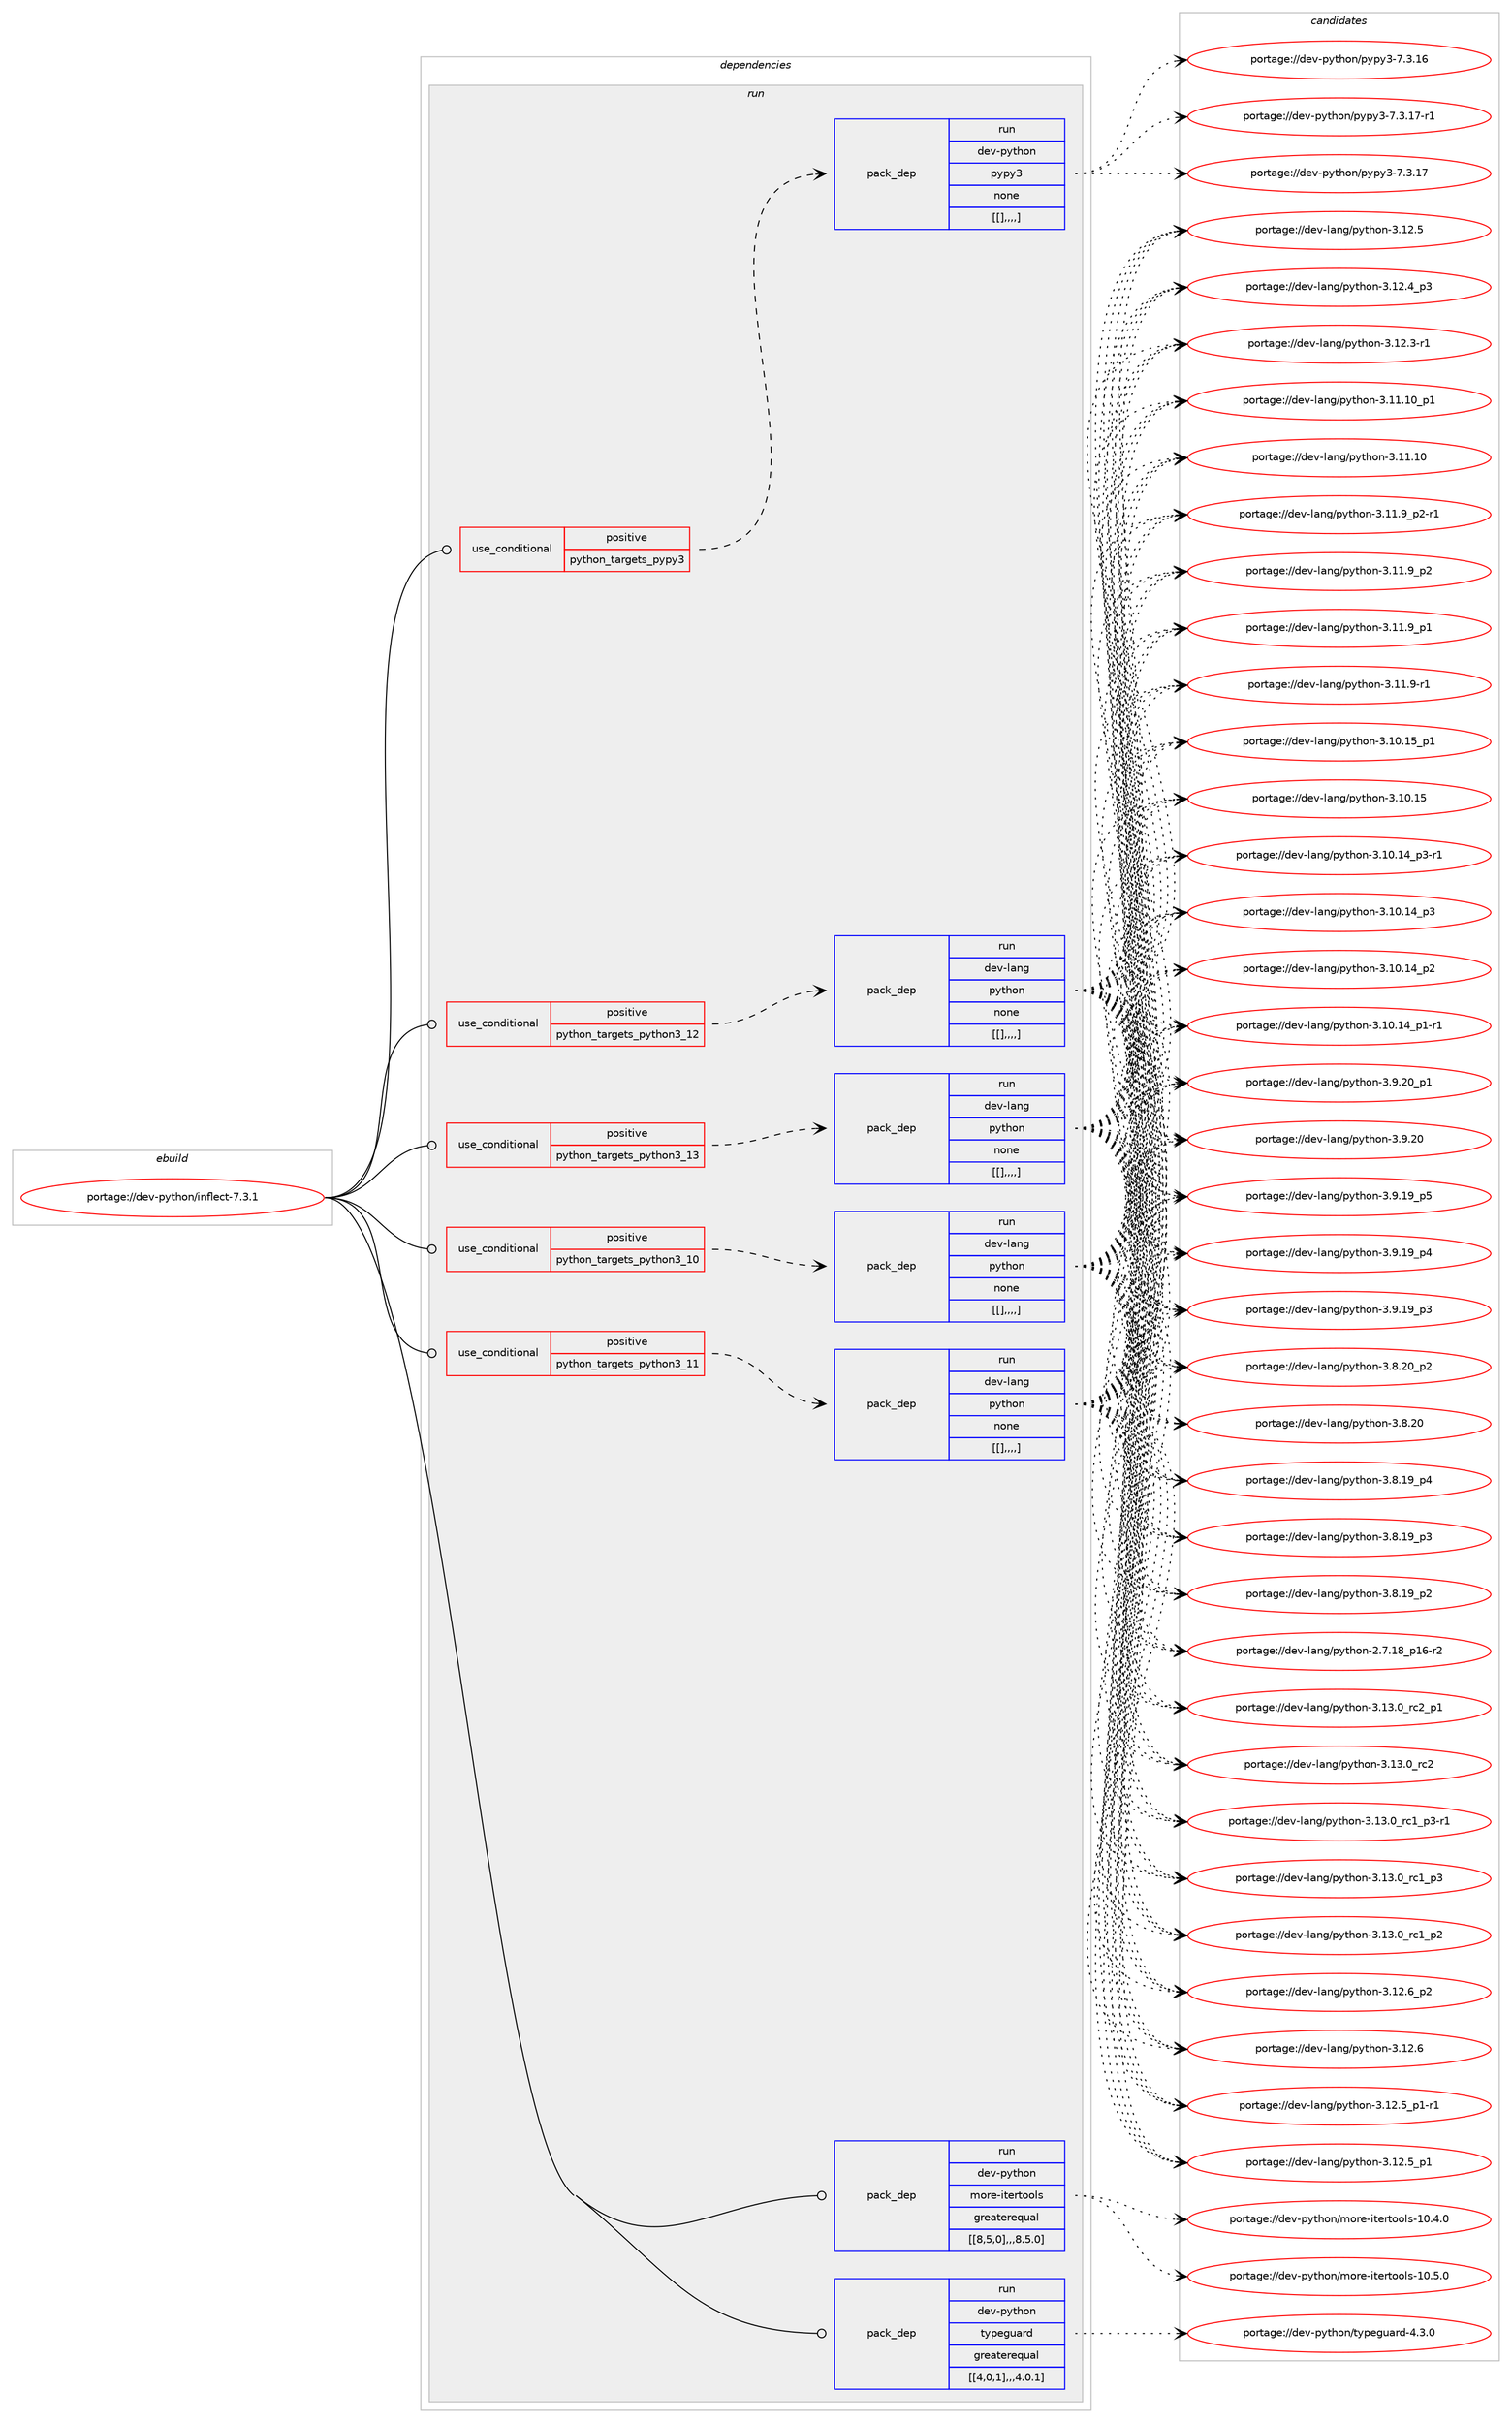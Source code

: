 digraph prolog {

# *************
# Graph options
# *************

newrank=true;
concentrate=true;
compound=true;
graph [rankdir=LR,fontname=Helvetica,fontsize=10,ranksep=1.5];#, ranksep=2.5, nodesep=0.2];
edge  [arrowhead=vee];
node  [fontname=Helvetica,fontsize=10];

# **********
# The ebuild
# **********

subgraph cluster_leftcol {
color=gray;
label=<<i>ebuild</i>>;
id [label="portage://dev-python/inflect-7.3.1", color=red, width=4, href="../dev-python/inflect-7.3.1.svg"];
}

# ****************
# The dependencies
# ****************

subgraph cluster_midcol {
color=gray;
label=<<i>dependencies</i>>;
subgraph cluster_compile {
fillcolor="#eeeeee";
style=filled;
label=<<i>compile</i>>;
}
subgraph cluster_compileandrun {
fillcolor="#eeeeee";
style=filled;
label=<<i>compile and run</i>>;
}
subgraph cluster_run {
fillcolor="#eeeeee";
style=filled;
label=<<i>run</i>>;
subgraph cond34769 {
dependency150113 [label=<<TABLE BORDER="0" CELLBORDER="1" CELLSPACING="0" CELLPADDING="4"><TR><TD ROWSPAN="3" CELLPADDING="10">use_conditional</TD></TR><TR><TD>positive</TD></TR><TR><TD>python_targets_pypy3</TD></TR></TABLE>>, shape=none, color=red];
subgraph pack114130 {
dependency150114 [label=<<TABLE BORDER="0" CELLBORDER="1" CELLSPACING="0" CELLPADDING="4" WIDTH="220"><TR><TD ROWSPAN="6" CELLPADDING="30">pack_dep</TD></TR><TR><TD WIDTH="110">run</TD></TR><TR><TD>dev-python</TD></TR><TR><TD>pypy3</TD></TR><TR><TD>none</TD></TR><TR><TD>[[],,,,]</TD></TR></TABLE>>, shape=none, color=blue];
}
dependency150113:e -> dependency150114:w [weight=20,style="dashed",arrowhead="vee"];
}
id:e -> dependency150113:w [weight=20,style="solid",arrowhead="odot"];
subgraph cond34770 {
dependency150115 [label=<<TABLE BORDER="0" CELLBORDER="1" CELLSPACING="0" CELLPADDING="4"><TR><TD ROWSPAN="3" CELLPADDING="10">use_conditional</TD></TR><TR><TD>positive</TD></TR><TR><TD>python_targets_python3_10</TD></TR></TABLE>>, shape=none, color=red];
subgraph pack114131 {
dependency150116 [label=<<TABLE BORDER="0" CELLBORDER="1" CELLSPACING="0" CELLPADDING="4" WIDTH="220"><TR><TD ROWSPAN="6" CELLPADDING="30">pack_dep</TD></TR><TR><TD WIDTH="110">run</TD></TR><TR><TD>dev-lang</TD></TR><TR><TD>python</TD></TR><TR><TD>none</TD></TR><TR><TD>[[],,,,]</TD></TR></TABLE>>, shape=none, color=blue];
}
dependency150115:e -> dependency150116:w [weight=20,style="dashed",arrowhead="vee"];
}
id:e -> dependency150115:w [weight=20,style="solid",arrowhead="odot"];
subgraph cond34771 {
dependency150117 [label=<<TABLE BORDER="0" CELLBORDER="1" CELLSPACING="0" CELLPADDING="4"><TR><TD ROWSPAN="3" CELLPADDING="10">use_conditional</TD></TR><TR><TD>positive</TD></TR><TR><TD>python_targets_python3_11</TD></TR></TABLE>>, shape=none, color=red];
subgraph pack114132 {
dependency150118 [label=<<TABLE BORDER="0" CELLBORDER="1" CELLSPACING="0" CELLPADDING="4" WIDTH="220"><TR><TD ROWSPAN="6" CELLPADDING="30">pack_dep</TD></TR><TR><TD WIDTH="110">run</TD></TR><TR><TD>dev-lang</TD></TR><TR><TD>python</TD></TR><TR><TD>none</TD></TR><TR><TD>[[],,,,]</TD></TR></TABLE>>, shape=none, color=blue];
}
dependency150117:e -> dependency150118:w [weight=20,style="dashed",arrowhead="vee"];
}
id:e -> dependency150117:w [weight=20,style="solid",arrowhead="odot"];
subgraph cond34772 {
dependency150119 [label=<<TABLE BORDER="0" CELLBORDER="1" CELLSPACING="0" CELLPADDING="4"><TR><TD ROWSPAN="3" CELLPADDING="10">use_conditional</TD></TR><TR><TD>positive</TD></TR><TR><TD>python_targets_python3_12</TD></TR></TABLE>>, shape=none, color=red];
subgraph pack114133 {
dependency150120 [label=<<TABLE BORDER="0" CELLBORDER="1" CELLSPACING="0" CELLPADDING="4" WIDTH="220"><TR><TD ROWSPAN="6" CELLPADDING="30">pack_dep</TD></TR><TR><TD WIDTH="110">run</TD></TR><TR><TD>dev-lang</TD></TR><TR><TD>python</TD></TR><TR><TD>none</TD></TR><TR><TD>[[],,,,]</TD></TR></TABLE>>, shape=none, color=blue];
}
dependency150119:e -> dependency150120:w [weight=20,style="dashed",arrowhead="vee"];
}
id:e -> dependency150119:w [weight=20,style="solid",arrowhead="odot"];
subgraph cond34773 {
dependency150121 [label=<<TABLE BORDER="0" CELLBORDER="1" CELLSPACING="0" CELLPADDING="4"><TR><TD ROWSPAN="3" CELLPADDING="10">use_conditional</TD></TR><TR><TD>positive</TD></TR><TR><TD>python_targets_python3_13</TD></TR></TABLE>>, shape=none, color=red];
subgraph pack114134 {
dependency150122 [label=<<TABLE BORDER="0" CELLBORDER="1" CELLSPACING="0" CELLPADDING="4" WIDTH="220"><TR><TD ROWSPAN="6" CELLPADDING="30">pack_dep</TD></TR><TR><TD WIDTH="110">run</TD></TR><TR><TD>dev-lang</TD></TR><TR><TD>python</TD></TR><TR><TD>none</TD></TR><TR><TD>[[],,,,]</TD></TR></TABLE>>, shape=none, color=blue];
}
dependency150121:e -> dependency150122:w [weight=20,style="dashed",arrowhead="vee"];
}
id:e -> dependency150121:w [weight=20,style="solid",arrowhead="odot"];
subgraph pack114135 {
dependency150123 [label=<<TABLE BORDER="0" CELLBORDER="1" CELLSPACING="0" CELLPADDING="4" WIDTH="220"><TR><TD ROWSPAN="6" CELLPADDING="30">pack_dep</TD></TR><TR><TD WIDTH="110">run</TD></TR><TR><TD>dev-python</TD></TR><TR><TD>more-itertools</TD></TR><TR><TD>greaterequal</TD></TR><TR><TD>[[8,5,0],,,8.5.0]</TD></TR></TABLE>>, shape=none, color=blue];
}
id:e -> dependency150123:w [weight=20,style="solid",arrowhead="odot"];
subgraph pack114136 {
dependency150124 [label=<<TABLE BORDER="0" CELLBORDER="1" CELLSPACING="0" CELLPADDING="4" WIDTH="220"><TR><TD ROWSPAN="6" CELLPADDING="30">pack_dep</TD></TR><TR><TD WIDTH="110">run</TD></TR><TR><TD>dev-python</TD></TR><TR><TD>typeguard</TD></TR><TR><TD>greaterequal</TD></TR><TR><TD>[[4,0,1],,,4.0.1]</TD></TR></TABLE>>, shape=none, color=blue];
}
id:e -> dependency150124:w [weight=20,style="solid",arrowhead="odot"];
}
}

# **************
# The candidates
# **************

subgraph cluster_choices {
rank=same;
color=gray;
label=<<i>candidates</i>>;

subgraph choice114130 {
color=black;
nodesep=1;
choice100101118451121211161041111104711212111212151455546514649554511449 [label="portage://dev-python/pypy3-7.3.17-r1", color=red, width=4,href="../dev-python/pypy3-7.3.17-r1.svg"];
choice10010111845112121116104111110471121211121215145554651464955 [label="portage://dev-python/pypy3-7.3.17", color=red, width=4,href="../dev-python/pypy3-7.3.17.svg"];
choice10010111845112121116104111110471121211121215145554651464954 [label="portage://dev-python/pypy3-7.3.16", color=red, width=4,href="../dev-python/pypy3-7.3.16.svg"];
dependency150114:e -> choice100101118451121211161041111104711212111212151455546514649554511449:w [style=dotted,weight="100"];
dependency150114:e -> choice10010111845112121116104111110471121211121215145554651464955:w [style=dotted,weight="100"];
dependency150114:e -> choice10010111845112121116104111110471121211121215145554651464954:w [style=dotted,weight="100"];
}
subgraph choice114131 {
color=black;
nodesep=1;
choice100101118451089711010347112121116104111110455146495146489511499509511249 [label="portage://dev-lang/python-3.13.0_rc2_p1", color=red, width=4,href="../dev-lang/python-3.13.0_rc2_p1.svg"];
choice10010111845108971101034711212111610411111045514649514648951149950 [label="portage://dev-lang/python-3.13.0_rc2", color=red, width=4,href="../dev-lang/python-3.13.0_rc2.svg"];
choice1001011184510897110103471121211161041111104551464951464895114994995112514511449 [label="portage://dev-lang/python-3.13.0_rc1_p3-r1", color=red, width=4,href="../dev-lang/python-3.13.0_rc1_p3-r1.svg"];
choice100101118451089711010347112121116104111110455146495146489511499499511251 [label="portage://dev-lang/python-3.13.0_rc1_p3", color=red, width=4,href="../dev-lang/python-3.13.0_rc1_p3.svg"];
choice100101118451089711010347112121116104111110455146495146489511499499511250 [label="portage://dev-lang/python-3.13.0_rc1_p2", color=red, width=4,href="../dev-lang/python-3.13.0_rc1_p2.svg"];
choice100101118451089711010347112121116104111110455146495046549511250 [label="portage://dev-lang/python-3.12.6_p2", color=red, width=4,href="../dev-lang/python-3.12.6_p2.svg"];
choice10010111845108971101034711212111610411111045514649504654 [label="portage://dev-lang/python-3.12.6", color=red, width=4,href="../dev-lang/python-3.12.6.svg"];
choice1001011184510897110103471121211161041111104551464950465395112494511449 [label="portage://dev-lang/python-3.12.5_p1-r1", color=red, width=4,href="../dev-lang/python-3.12.5_p1-r1.svg"];
choice100101118451089711010347112121116104111110455146495046539511249 [label="portage://dev-lang/python-3.12.5_p1", color=red, width=4,href="../dev-lang/python-3.12.5_p1.svg"];
choice10010111845108971101034711212111610411111045514649504653 [label="portage://dev-lang/python-3.12.5", color=red, width=4,href="../dev-lang/python-3.12.5.svg"];
choice100101118451089711010347112121116104111110455146495046529511251 [label="portage://dev-lang/python-3.12.4_p3", color=red, width=4,href="../dev-lang/python-3.12.4_p3.svg"];
choice100101118451089711010347112121116104111110455146495046514511449 [label="portage://dev-lang/python-3.12.3-r1", color=red, width=4,href="../dev-lang/python-3.12.3-r1.svg"];
choice10010111845108971101034711212111610411111045514649494649489511249 [label="portage://dev-lang/python-3.11.10_p1", color=red, width=4,href="../dev-lang/python-3.11.10_p1.svg"];
choice1001011184510897110103471121211161041111104551464949464948 [label="portage://dev-lang/python-3.11.10", color=red, width=4,href="../dev-lang/python-3.11.10.svg"];
choice1001011184510897110103471121211161041111104551464949465795112504511449 [label="portage://dev-lang/python-3.11.9_p2-r1", color=red, width=4,href="../dev-lang/python-3.11.9_p2-r1.svg"];
choice100101118451089711010347112121116104111110455146494946579511250 [label="portage://dev-lang/python-3.11.9_p2", color=red, width=4,href="../dev-lang/python-3.11.9_p2.svg"];
choice100101118451089711010347112121116104111110455146494946579511249 [label="portage://dev-lang/python-3.11.9_p1", color=red, width=4,href="../dev-lang/python-3.11.9_p1.svg"];
choice100101118451089711010347112121116104111110455146494946574511449 [label="portage://dev-lang/python-3.11.9-r1", color=red, width=4,href="../dev-lang/python-3.11.9-r1.svg"];
choice10010111845108971101034711212111610411111045514649484649539511249 [label="portage://dev-lang/python-3.10.15_p1", color=red, width=4,href="../dev-lang/python-3.10.15_p1.svg"];
choice1001011184510897110103471121211161041111104551464948464953 [label="portage://dev-lang/python-3.10.15", color=red, width=4,href="../dev-lang/python-3.10.15.svg"];
choice100101118451089711010347112121116104111110455146494846495295112514511449 [label="portage://dev-lang/python-3.10.14_p3-r1", color=red, width=4,href="../dev-lang/python-3.10.14_p3-r1.svg"];
choice10010111845108971101034711212111610411111045514649484649529511251 [label="portage://dev-lang/python-3.10.14_p3", color=red, width=4,href="../dev-lang/python-3.10.14_p3.svg"];
choice10010111845108971101034711212111610411111045514649484649529511250 [label="portage://dev-lang/python-3.10.14_p2", color=red, width=4,href="../dev-lang/python-3.10.14_p2.svg"];
choice100101118451089711010347112121116104111110455146494846495295112494511449 [label="portage://dev-lang/python-3.10.14_p1-r1", color=red, width=4,href="../dev-lang/python-3.10.14_p1-r1.svg"];
choice100101118451089711010347112121116104111110455146574650489511249 [label="portage://dev-lang/python-3.9.20_p1", color=red, width=4,href="../dev-lang/python-3.9.20_p1.svg"];
choice10010111845108971101034711212111610411111045514657465048 [label="portage://dev-lang/python-3.9.20", color=red, width=4,href="../dev-lang/python-3.9.20.svg"];
choice100101118451089711010347112121116104111110455146574649579511253 [label="portage://dev-lang/python-3.9.19_p5", color=red, width=4,href="../dev-lang/python-3.9.19_p5.svg"];
choice100101118451089711010347112121116104111110455146574649579511252 [label="portage://dev-lang/python-3.9.19_p4", color=red, width=4,href="../dev-lang/python-3.9.19_p4.svg"];
choice100101118451089711010347112121116104111110455146574649579511251 [label="portage://dev-lang/python-3.9.19_p3", color=red, width=4,href="../dev-lang/python-3.9.19_p3.svg"];
choice100101118451089711010347112121116104111110455146564650489511250 [label="portage://dev-lang/python-3.8.20_p2", color=red, width=4,href="../dev-lang/python-3.8.20_p2.svg"];
choice10010111845108971101034711212111610411111045514656465048 [label="portage://dev-lang/python-3.8.20", color=red, width=4,href="../dev-lang/python-3.8.20.svg"];
choice100101118451089711010347112121116104111110455146564649579511252 [label="portage://dev-lang/python-3.8.19_p4", color=red, width=4,href="../dev-lang/python-3.8.19_p4.svg"];
choice100101118451089711010347112121116104111110455146564649579511251 [label="portage://dev-lang/python-3.8.19_p3", color=red, width=4,href="../dev-lang/python-3.8.19_p3.svg"];
choice100101118451089711010347112121116104111110455146564649579511250 [label="portage://dev-lang/python-3.8.19_p2", color=red, width=4,href="../dev-lang/python-3.8.19_p2.svg"];
choice100101118451089711010347112121116104111110455046554649569511249544511450 [label="portage://dev-lang/python-2.7.18_p16-r2", color=red, width=4,href="../dev-lang/python-2.7.18_p16-r2.svg"];
dependency150116:e -> choice100101118451089711010347112121116104111110455146495146489511499509511249:w [style=dotted,weight="100"];
dependency150116:e -> choice10010111845108971101034711212111610411111045514649514648951149950:w [style=dotted,weight="100"];
dependency150116:e -> choice1001011184510897110103471121211161041111104551464951464895114994995112514511449:w [style=dotted,weight="100"];
dependency150116:e -> choice100101118451089711010347112121116104111110455146495146489511499499511251:w [style=dotted,weight="100"];
dependency150116:e -> choice100101118451089711010347112121116104111110455146495146489511499499511250:w [style=dotted,weight="100"];
dependency150116:e -> choice100101118451089711010347112121116104111110455146495046549511250:w [style=dotted,weight="100"];
dependency150116:e -> choice10010111845108971101034711212111610411111045514649504654:w [style=dotted,weight="100"];
dependency150116:e -> choice1001011184510897110103471121211161041111104551464950465395112494511449:w [style=dotted,weight="100"];
dependency150116:e -> choice100101118451089711010347112121116104111110455146495046539511249:w [style=dotted,weight="100"];
dependency150116:e -> choice10010111845108971101034711212111610411111045514649504653:w [style=dotted,weight="100"];
dependency150116:e -> choice100101118451089711010347112121116104111110455146495046529511251:w [style=dotted,weight="100"];
dependency150116:e -> choice100101118451089711010347112121116104111110455146495046514511449:w [style=dotted,weight="100"];
dependency150116:e -> choice10010111845108971101034711212111610411111045514649494649489511249:w [style=dotted,weight="100"];
dependency150116:e -> choice1001011184510897110103471121211161041111104551464949464948:w [style=dotted,weight="100"];
dependency150116:e -> choice1001011184510897110103471121211161041111104551464949465795112504511449:w [style=dotted,weight="100"];
dependency150116:e -> choice100101118451089711010347112121116104111110455146494946579511250:w [style=dotted,weight="100"];
dependency150116:e -> choice100101118451089711010347112121116104111110455146494946579511249:w [style=dotted,weight="100"];
dependency150116:e -> choice100101118451089711010347112121116104111110455146494946574511449:w [style=dotted,weight="100"];
dependency150116:e -> choice10010111845108971101034711212111610411111045514649484649539511249:w [style=dotted,weight="100"];
dependency150116:e -> choice1001011184510897110103471121211161041111104551464948464953:w [style=dotted,weight="100"];
dependency150116:e -> choice100101118451089711010347112121116104111110455146494846495295112514511449:w [style=dotted,weight="100"];
dependency150116:e -> choice10010111845108971101034711212111610411111045514649484649529511251:w [style=dotted,weight="100"];
dependency150116:e -> choice10010111845108971101034711212111610411111045514649484649529511250:w [style=dotted,weight="100"];
dependency150116:e -> choice100101118451089711010347112121116104111110455146494846495295112494511449:w [style=dotted,weight="100"];
dependency150116:e -> choice100101118451089711010347112121116104111110455146574650489511249:w [style=dotted,weight="100"];
dependency150116:e -> choice10010111845108971101034711212111610411111045514657465048:w [style=dotted,weight="100"];
dependency150116:e -> choice100101118451089711010347112121116104111110455146574649579511253:w [style=dotted,weight="100"];
dependency150116:e -> choice100101118451089711010347112121116104111110455146574649579511252:w [style=dotted,weight="100"];
dependency150116:e -> choice100101118451089711010347112121116104111110455146574649579511251:w [style=dotted,weight="100"];
dependency150116:e -> choice100101118451089711010347112121116104111110455146564650489511250:w [style=dotted,weight="100"];
dependency150116:e -> choice10010111845108971101034711212111610411111045514656465048:w [style=dotted,weight="100"];
dependency150116:e -> choice100101118451089711010347112121116104111110455146564649579511252:w [style=dotted,weight="100"];
dependency150116:e -> choice100101118451089711010347112121116104111110455146564649579511251:w [style=dotted,weight="100"];
dependency150116:e -> choice100101118451089711010347112121116104111110455146564649579511250:w [style=dotted,weight="100"];
dependency150116:e -> choice100101118451089711010347112121116104111110455046554649569511249544511450:w [style=dotted,weight="100"];
}
subgraph choice114132 {
color=black;
nodesep=1;
choice100101118451089711010347112121116104111110455146495146489511499509511249 [label="portage://dev-lang/python-3.13.0_rc2_p1", color=red, width=4,href="../dev-lang/python-3.13.0_rc2_p1.svg"];
choice10010111845108971101034711212111610411111045514649514648951149950 [label="portage://dev-lang/python-3.13.0_rc2", color=red, width=4,href="../dev-lang/python-3.13.0_rc2.svg"];
choice1001011184510897110103471121211161041111104551464951464895114994995112514511449 [label="portage://dev-lang/python-3.13.0_rc1_p3-r1", color=red, width=4,href="../dev-lang/python-3.13.0_rc1_p3-r1.svg"];
choice100101118451089711010347112121116104111110455146495146489511499499511251 [label="portage://dev-lang/python-3.13.0_rc1_p3", color=red, width=4,href="../dev-lang/python-3.13.0_rc1_p3.svg"];
choice100101118451089711010347112121116104111110455146495146489511499499511250 [label="portage://dev-lang/python-3.13.0_rc1_p2", color=red, width=4,href="../dev-lang/python-3.13.0_rc1_p2.svg"];
choice100101118451089711010347112121116104111110455146495046549511250 [label="portage://dev-lang/python-3.12.6_p2", color=red, width=4,href="../dev-lang/python-3.12.6_p2.svg"];
choice10010111845108971101034711212111610411111045514649504654 [label="portage://dev-lang/python-3.12.6", color=red, width=4,href="../dev-lang/python-3.12.6.svg"];
choice1001011184510897110103471121211161041111104551464950465395112494511449 [label="portage://dev-lang/python-3.12.5_p1-r1", color=red, width=4,href="../dev-lang/python-3.12.5_p1-r1.svg"];
choice100101118451089711010347112121116104111110455146495046539511249 [label="portage://dev-lang/python-3.12.5_p1", color=red, width=4,href="../dev-lang/python-3.12.5_p1.svg"];
choice10010111845108971101034711212111610411111045514649504653 [label="portage://dev-lang/python-3.12.5", color=red, width=4,href="../dev-lang/python-3.12.5.svg"];
choice100101118451089711010347112121116104111110455146495046529511251 [label="portage://dev-lang/python-3.12.4_p3", color=red, width=4,href="../dev-lang/python-3.12.4_p3.svg"];
choice100101118451089711010347112121116104111110455146495046514511449 [label="portage://dev-lang/python-3.12.3-r1", color=red, width=4,href="../dev-lang/python-3.12.3-r1.svg"];
choice10010111845108971101034711212111610411111045514649494649489511249 [label="portage://dev-lang/python-3.11.10_p1", color=red, width=4,href="../dev-lang/python-3.11.10_p1.svg"];
choice1001011184510897110103471121211161041111104551464949464948 [label="portage://dev-lang/python-3.11.10", color=red, width=4,href="../dev-lang/python-3.11.10.svg"];
choice1001011184510897110103471121211161041111104551464949465795112504511449 [label="portage://dev-lang/python-3.11.9_p2-r1", color=red, width=4,href="../dev-lang/python-3.11.9_p2-r1.svg"];
choice100101118451089711010347112121116104111110455146494946579511250 [label="portage://dev-lang/python-3.11.9_p2", color=red, width=4,href="../dev-lang/python-3.11.9_p2.svg"];
choice100101118451089711010347112121116104111110455146494946579511249 [label="portage://dev-lang/python-3.11.9_p1", color=red, width=4,href="../dev-lang/python-3.11.9_p1.svg"];
choice100101118451089711010347112121116104111110455146494946574511449 [label="portage://dev-lang/python-3.11.9-r1", color=red, width=4,href="../dev-lang/python-3.11.9-r1.svg"];
choice10010111845108971101034711212111610411111045514649484649539511249 [label="portage://dev-lang/python-3.10.15_p1", color=red, width=4,href="../dev-lang/python-3.10.15_p1.svg"];
choice1001011184510897110103471121211161041111104551464948464953 [label="portage://dev-lang/python-3.10.15", color=red, width=4,href="../dev-lang/python-3.10.15.svg"];
choice100101118451089711010347112121116104111110455146494846495295112514511449 [label="portage://dev-lang/python-3.10.14_p3-r1", color=red, width=4,href="../dev-lang/python-3.10.14_p3-r1.svg"];
choice10010111845108971101034711212111610411111045514649484649529511251 [label="portage://dev-lang/python-3.10.14_p3", color=red, width=4,href="../dev-lang/python-3.10.14_p3.svg"];
choice10010111845108971101034711212111610411111045514649484649529511250 [label="portage://dev-lang/python-3.10.14_p2", color=red, width=4,href="../dev-lang/python-3.10.14_p2.svg"];
choice100101118451089711010347112121116104111110455146494846495295112494511449 [label="portage://dev-lang/python-3.10.14_p1-r1", color=red, width=4,href="../dev-lang/python-3.10.14_p1-r1.svg"];
choice100101118451089711010347112121116104111110455146574650489511249 [label="portage://dev-lang/python-3.9.20_p1", color=red, width=4,href="../dev-lang/python-3.9.20_p1.svg"];
choice10010111845108971101034711212111610411111045514657465048 [label="portage://dev-lang/python-3.9.20", color=red, width=4,href="../dev-lang/python-3.9.20.svg"];
choice100101118451089711010347112121116104111110455146574649579511253 [label="portage://dev-lang/python-3.9.19_p5", color=red, width=4,href="../dev-lang/python-3.9.19_p5.svg"];
choice100101118451089711010347112121116104111110455146574649579511252 [label="portage://dev-lang/python-3.9.19_p4", color=red, width=4,href="../dev-lang/python-3.9.19_p4.svg"];
choice100101118451089711010347112121116104111110455146574649579511251 [label="portage://dev-lang/python-3.9.19_p3", color=red, width=4,href="../dev-lang/python-3.9.19_p3.svg"];
choice100101118451089711010347112121116104111110455146564650489511250 [label="portage://dev-lang/python-3.8.20_p2", color=red, width=4,href="../dev-lang/python-3.8.20_p2.svg"];
choice10010111845108971101034711212111610411111045514656465048 [label="portage://dev-lang/python-3.8.20", color=red, width=4,href="../dev-lang/python-3.8.20.svg"];
choice100101118451089711010347112121116104111110455146564649579511252 [label="portage://dev-lang/python-3.8.19_p4", color=red, width=4,href="../dev-lang/python-3.8.19_p4.svg"];
choice100101118451089711010347112121116104111110455146564649579511251 [label="portage://dev-lang/python-3.8.19_p3", color=red, width=4,href="../dev-lang/python-3.8.19_p3.svg"];
choice100101118451089711010347112121116104111110455146564649579511250 [label="portage://dev-lang/python-3.8.19_p2", color=red, width=4,href="../dev-lang/python-3.8.19_p2.svg"];
choice100101118451089711010347112121116104111110455046554649569511249544511450 [label="portage://dev-lang/python-2.7.18_p16-r2", color=red, width=4,href="../dev-lang/python-2.7.18_p16-r2.svg"];
dependency150118:e -> choice100101118451089711010347112121116104111110455146495146489511499509511249:w [style=dotted,weight="100"];
dependency150118:e -> choice10010111845108971101034711212111610411111045514649514648951149950:w [style=dotted,weight="100"];
dependency150118:e -> choice1001011184510897110103471121211161041111104551464951464895114994995112514511449:w [style=dotted,weight="100"];
dependency150118:e -> choice100101118451089711010347112121116104111110455146495146489511499499511251:w [style=dotted,weight="100"];
dependency150118:e -> choice100101118451089711010347112121116104111110455146495146489511499499511250:w [style=dotted,weight="100"];
dependency150118:e -> choice100101118451089711010347112121116104111110455146495046549511250:w [style=dotted,weight="100"];
dependency150118:e -> choice10010111845108971101034711212111610411111045514649504654:w [style=dotted,weight="100"];
dependency150118:e -> choice1001011184510897110103471121211161041111104551464950465395112494511449:w [style=dotted,weight="100"];
dependency150118:e -> choice100101118451089711010347112121116104111110455146495046539511249:w [style=dotted,weight="100"];
dependency150118:e -> choice10010111845108971101034711212111610411111045514649504653:w [style=dotted,weight="100"];
dependency150118:e -> choice100101118451089711010347112121116104111110455146495046529511251:w [style=dotted,weight="100"];
dependency150118:e -> choice100101118451089711010347112121116104111110455146495046514511449:w [style=dotted,weight="100"];
dependency150118:e -> choice10010111845108971101034711212111610411111045514649494649489511249:w [style=dotted,weight="100"];
dependency150118:e -> choice1001011184510897110103471121211161041111104551464949464948:w [style=dotted,weight="100"];
dependency150118:e -> choice1001011184510897110103471121211161041111104551464949465795112504511449:w [style=dotted,weight="100"];
dependency150118:e -> choice100101118451089711010347112121116104111110455146494946579511250:w [style=dotted,weight="100"];
dependency150118:e -> choice100101118451089711010347112121116104111110455146494946579511249:w [style=dotted,weight="100"];
dependency150118:e -> choice100101118451089711010347112121116104111110455146494946574511449:w [style=dotted,weight="100"];
dependency150118:e -> choice10010111845108971101034711212111610411111045514649484649539511249:w [style=dotted,weight="100"];
dependency150118:e -> choice1001011184510897110103471121211161041111104551464948464953:w [style=dotted,weight="100"];
dependency150118:e -> choice100101118451089711010347112121116104111110455146494846495295112514511449:w [style=dotted,weight="100"];
dependency150118:e -> choice10010111845108971101034711212111610411111045514649484649529511251:w [style=dotted,weight="100"];
dependency150118:e -> choice10010111845108971101034711212111610411111045514649484649529511250:w [style=dotted,weight="100"];
dependency150118:e -> choice100101118451089711010347112121116104111110455146494846495295112494511449:w [style=dotted,weight="100"];
dependency150118:e -> choice100101118451089711010347112121116104111110455146574650489511249:w [style=dotted,weight="100"];
dependency150118:e -> choice10010111845108971101034711212111610411111045514657465048:w [style=dotted,weight="100"];
dependency150118:e -> choice100101118451089711010347112121116104111110455146574649579511253:w [style=dotted,weight="100"];
dependency150118:e -> choice100101118451089711010347112121116104111110455146574649579511252:w [style=dotted,weight="100"];
dependency150118:e -> choice100101118451089711010347112121116104111110455146574649579511251:w [style=dotted,weight="100"];
dependency150118:e -> choice100101118451089711010347112121116104111110455146564650489511250:w [style=dotted,weight="100"];
dependency150118:e -> choice10010111845108971101034711212111610411111045514656465048:w [style=dotted,weight="100"];
dependency150118:e -> choice100101118451089711010347112121116104111110455146564649579511252:w [style=dotted,weight="100"];
dependency150118:e -> choice100101118451089711010347112121116104111110455146564649579511251:w [style=dotted,weight="100"];
dependency150118:e -> choice100101118451089711010347112121116104111110455146564649579511250:w [style=dotted,weight="100"];
dependency150118:e -> choice100101118451089711010347112121116104111110455046554649569511249544511450:w [style=dotted,weight="100"];
}
subgraph choice114133 {
color=black;
nodesep=1;
choice100101118451089711010347112121116104111110455146495146489511499509511249 [label="portage://dev-lang/python-3.13.0_rc2_p1", color=red, width=4,href="../dev-lang/python-3.13.0_rc2_p1.svg"];
choice10010111845108971101034711212111610411111045514649514648951149950 [label="portage://dev-lang/python-3.13.0_rc2", color=red, width=4,href="../dev-lang/python-3.13.0_rc2.svg"];
choice1001011184510897110103471121211161041111104551464951464895114994995112514511449 [label="portage://dev-lang/python-3.13.0_rc1_p3-r1", color=red, width=4,href="../dev-lang/python-3.13.0_rc1_p3-r1.svg"];
choice100101118451089711010347112121116104111110455146495146489511499499511251 [label="portage://dev-lang/python-3.13.0_rc1_p3", color=red, width=4,href="../dev-lang/python-3.13.0_rc1_p3.svg"];
choice100101118451089711010347112121116104111110455146495146489511499499511250 [label="portage://dev-lang/python-3.13.0_rc1_p2", color=red, width=4,href="../dev-lang/python-3.13.0_rc1_p2.svg"];
choice100101118451089711010347112121116104111110455146495046549511250 [label="portage://dev-lang/python-3.12.6_p2", color=red, width=4,href="../dev-lang/python-3.12.6_p2.svg"];
choice10010111845108971101034711212111610411111045514649504654 [label="portage://dev-lang/python-3.12.6", color=red, width=4,href="../dev-lang/python-3.12.6.svg"];
choice1001011184510897110103471121211161041111104551464950465395112494511449 [label="portage://dev-lang/python-3.12.5_p1-r1", color=red, width=4,href="../dev-lang/python-3.12.5_p1-r1.svg"];
choice100101118451089711010347112121116104111110455146495046539511249 [label="portage://dev-lang/python-3.12.5_p1", color=red, width=4,href="../dev-lang/python-3.12.5_p1.svg"];
choice10010111845108971101034711212111610411111045514649504653 [label="portage://dev-lang/python-3.12.5", color=red, width=4,href="../dev-lang/python-3.12.5.svg"];
choice100101118451089711010347112121116104111110455146495046529511251 [label="portage://dev-lang/python-3.12.4_p3", color=red, width=4,href="../dev-lang/python-3.12.4_p3.svg"];
choice100101118451089711010347112121116104111110455146495046514511449 [label="portage://dev-lang/python-3.12.3-r1", color=red, width=4,href="../dev-lang/python-3.12.3-r1.svg"];
choice10010111845108971101034711212111610411111045514649494649489511249 [label="portage://dev-lang/python-3.11.10_p1", color=red, width=4,href="../dev-lang/python-3.11.10_p1.svg"];
choice1001011184510897110103471121211161041111104551464949464948 [label="portage://dev-lang/python-3.11.10", color=red, width=4,href="../dev-lang/python-3.11.10.svg"];
choice1001011184510897110103471121211161041111104551464949465795112504511449 [label="portage://dev-lang/python-3.11.9_p2-r1", color=red, width=4,href="../dev-lang/python-3.11.9_p2-r1.svg"];
choice100101118451089711010347112121116104111110455146494946579511250 [label="portage://dev-lang/python-3.11.9_p2", color=red, width=4,href="../dev-lang/python-3.11.9_p2.svg"];
choice100101118451089711010347112121116104111110455146494946579511249 [label="portage://dev-lang/python-3.11.9_p1", color=red, width=4,href="../dev-lang/python-3.11.9_p1.svg"];
choice100101118451089711010347112121116104111110455146494946574511449 [label="portage://dev-lang/python-3.11.9-r1", color=red, width=4,href="../dev-lang/python-3.11.9-r1.svg"];
choice10010111845108971101034711212111610411111045514649484649539511249 [label="portage://dev-lang/python-3.10.15_p1", color=red, width=4,href="../dev-lang/python-3.10.15_p1.svg"];
choice1001011184510897110103471121211161041111104551464948464953 [label="portage://dev-lang/python-3.10.15", color=red, width=4,href="../dev-lang/python-3.10.15.svg"];
choice100101118451089711010347112121116104111110455146494846495295112514511449 [label="portage://dev-lang/python-3.10.14_p3-r1", color=red, width=4,href="../dev-lang/python-3.10.14_p3-r1.svg"];
choice10010111845108971101034711212111610411111045514649484649529511251 [label="portage://dev-lang/python-3.10.14_p3", color=red, width=4,href="../dev-lang/python-3.10.14_p3.svg"];
choice10010111845108971101034711212111610411111045514649484649529511250 [label="portage://dev-lang/python-3.10.14_p2", color=red, width=4,href="../dev-lang/python-3.10.14_p2.svg"];
choice100101118451089711010347112121116104111110455146494846495295112494511449 [label="portage://dev-lang/python-3.10.14_p1-r1", color=red, width=4,href="../dev-lang/python-3.10.14_p1-r1.svg"];
choice100101118451089711010347112121116104111110455146574650489511249 [label="portage://dev-lang/python-3.9.20_p1", color=red, width=4,href="../dev-lang/python-3.9.20_p1.svg"];
choice10010111845108971101034711212111610411111045514657465048 [label="portage://dev-lang/python-3.9.20", color=red, width=4,href="../dev-lang/python-3.9.20.svg"];
choice100101118451089711010347112121116104111110455146574649579511253 [label="portage://dev-lang/python-3.9.19_p5", color=red, width=4,href="../dev-lang/python-3.9.19_p5.svg"];
choice100101118451089711010347112121116104111110455146574649579511252 [label="portage://dev-lang/python-3.9.19_p4", color=red, width=4,href="../dev-lang/python-3.9.19_p4.svg"];
choice100101118451089711010347112121116104111110455146574649579511251 [label="portage://dev-lang/python-3.9.19_p3", color=red, width=4,href="../dev-lang/python-3.9.19_p3.svg"];
choice100101118451089711010347112121116104111110455146564650489511250 [label="portage://dev-lang/python-3.8.20_p2", color=red, width=4,href="../dev-lang/python-3.8.20_p2.svg"];
choice10010111845108971101034711212111610411111045514656465048 [label="portage://dev-lang/python-3.8.20", color=red, width=4,href="../dev-lang/python-3.8.20.svg"];
choice100101118451089711010347112121116104111110455146564649579511252 [label="portage://dev-lang/python-3.8.19_p4", color=red, width=4,href="../dev-lang/python-3.8.19_p4.svg"];
choice100101118451089711010347112121116104111110455146564649579511251 [label="portage://dev-lang/python-3.8.19_p3", color=red, width=4,href="../dev-lang/python-3.8.19_p3.svg"];
choice100101118451089711010347112121116104111110455146564649579511250 [label="portage://dev-lang/python-3.8.19_p2", color=red, width=4,href="../dev-lang/python-3.8.19_p2.svg"];
choice100101118451089711010347112121116104111110455046554649569511249544511450 [label="portage://dev-lang/python-2.7.18_p16-r2", color=red, width=4,href="../dev-lang/python-2.7.18_p16-r2.svg"];
dependency150120:e -> choice100101118451089711010347112121116104111110455146495146489511499509511249:w [style=dotted,weight="100"];
dependency150120:e -> choice10010111845108971101034711212111610411111045514649514648951149950:w [style=dotted,weight="100"];
dependency150120:e -> choice1001011184510897110103471121211161041111104551464951464895114994995112514511449:w [style=dotted,weight="100"];
dependency150120:e -> choice100101118451089711010347112121116104111110455146495146489511499499511251:w [style=dotted,weight="100"];
dependency150120:e -> choice100101118451089711010347112121116104111110455146495146489511499499511250:w [style=dotted,weight="100"];
dependency150120:e -> choice100101118451089711010347112121116104111110455146495046549511250:w [style=dotted,weight="100"];
dependency150120:e -> choice10010111845108971101034711212111610411111045514649504654:w [style=dotted,weight="100"];
dependency150120:e -> choice1001011184510897110103471121211161041111104551464950465395112494511449:w [style=dotted,weight="100"];
dependency150120:e -> choice100101118451089711010347112121116104111110455146495046539511249:w [style=dotted,weight="100"];
dependency150120:e -> choice10010111845108971101034711212111610411111045514649504653:w [style=dotted,weight="100"];
dependency150120:e -> choice100101118451089711010347112121116104111110455146495046529511251:w [style=dotted,weight="100"];
dependency150120:e -> choice100101118451089711010347112121116104111110455146495046514511449:w [style=dotted,weight="100"];
dependency150120:e -> choice10010111845108971101034711212111610411111045514649494649489511249:w [style=dotted,weight="100"];
dependency150120:e -> choice1001011184510897110103471121211161041111104551464949464948:w [style=dotted,weight="100"];
dependency150120:e -> choice1001011184510897110103471121211161041111104551464949465795112504511449:w [style=dotted,weight="100"];
dependency150120:e -> choice100101118451089711010347112121116104111110455146494946579511250:w [style=dotted,weight="100"];
dependency150120:e -> choice100101118451089711010347112121116104111110455146494946579511249:w [style=dotted,weight="100"];
dependency150120:e -> choice100101118451089711010347112121116104111110455146494946574511449:w [style=dotted,weight="100"];
dependency150120:e -> choice10010111845108971101034711212111610411111045514649484649539511249:w [style=dotted,weight="100"];
dependency150120:e -> choice1001011184510897110103471121211161041111104551464948464953:w [style=dotted,weight="100"];
dependency150120:e -> choice100101118451089711010347112121116104111110455146494846495295112514511449:w [style=dotted,weight="100"];
dependency150120:e -> choice10010111845108971101034711212111610411111045514649484649529511251:w [style=dotted,weight="100"];
dependency150120:e -> choice10010111845108971101034711212111610411111045514649484649529511250:w [style=dotted,weight="100"];
dependency150120:e -> choice100101118451089711010347112121116104111110455146494846495295112494511449:w [style=dotted,weight="100"];
dependency150120:e -> choice100101118451089711010347112121116104111110455146574650489511249:w [style=dotted,weight="100"];
dependency150120:e -> choice10010111845108971101034711212111610411111045514657465048:w [style=dotted,weight="100"];
dependency150120:e -> choice100101118451089711010347112121116104111110455146574649579511253:w [style=dotted,weight="100"];
dependency150120:e -> choice100101118451089711010347112121116104111110455146574649579511252:w [style=dotted,weight="100"];
dependency150120:e -> choice100101118451089711010347112121116104111110455146574649579511251:w [style=dotted,weight="100"];
dependency150120:e -> choice100101118451089711010347112121116104111110455146564650489511250:w [style=dotted,weight="100"];
dependency150120:e -> choice10010111845108971101034711212111610411111045514656465048:w [style=dotted,weight="100"];
dependency150120:e -> choice100101118451089711010347112121116104111110455146564649579511252:w [style=dotted,weight="100"];
dependency150120:e -> choice100101118451089711010347112121116104111110455146564649579511251:w [style=dotted,weight="100"];
dependency150120:e -> choice100101118451089711010347112121116104111110455146564649579511250:w [style=dotted,weight="100"];
dependency150120:e -> choice100101118451089711010347112121116104111110455046554649569511249544511450:w [style=dotted,weight="100"];
}
subgraph choice114134 {
color=black;
nodesep=1;
choice100101118451089711010347112121116104111110455146495146489511499509511249 [label="portage://dev-lang/python-3.13.0_rc2_p1", color=red, width=4,href="../dev-lang/python-3.13.0_rc2_p1.svg"];
choice10010111845108971101034711212111610411111045514649514648951149950 [label="portage://dev-lang/python-3.13.0_rc2", color=red, width=4,href="../dev-lang/python-3.13.0_rc2.svg"];
choice1001011184510897110103471121211161041111104551464951464895114994995112514511449 [label="portage://dev-lang/python-3.13.0_rc1_p3-r1", color=red, width=4,href="../dev-lang/python-3.13.0_rc1_p3-r1.svg"];
choice100101118451089711010347112121116104111110455146495146489511499499511251 [label="portage://dev-lang/python-3.13.0_rc1_p3", color=red, width=4,href="../dev-lang/python-3.13.0_rc1_p3.svg"];
choice100101118451089711010347112121116104111110455146495146489511499499511250 [label="portage://dev-lang/python-3.13.0_rc1_p2", color=red, width=4,href="../dev-lang/python-3.13.0_rc1_p2.svg"];
choice100101118451089711010347112121116104111110455146495046549511250 [label="portage://dev-lang/python-3.12.6_p2", color=red, width=4,href="../dev-lang/python-3.12.6_p2.svg"];
choice10010111845108971101034711212111610411111045514649504654 [label="portage://dev-lang/python-3.12.6", color=red, width=4,href="../dev-lang/python-3.12.6.svg"];
choice1001011184510897110103471121211161041111104551464950465395112494511449 [label="portage://dev-lang/python-3.12.5_p1-r1", color=red, width=4,href="../dev-lang/python-3.12.5_p1-r1.svg"];
choice100101118451089711010347112121116104111110455146495046539511249 [label="portage://dev-lang/python-3.12.5_p1", color=red, width=4,href="../dev-lang/python-3.12.5_p1.svg"];
choice10010111845108971101034711212111610411111045514649504653 [label="portage://dev-lang/python-3.12.5", color=red, width=4,href="../dev-lang/python-3.12.5.svg"];
choice100101118451089711010347112121116104111110455146495046529511251 [label="portage://dev-lang/python-3.12.4_p3", color=red, width=4,href="../dev-lang/python-3.12.4_p3.svg"];
choice100101118451089711010347112121116104111110455146495046514511449 [label="portage://dev-lang/python-3.12.3-r1", color=red, width=4,href="../dev-lang/python-3.12.3-r1.svg"];
choice10010111845108971101034711212111610411111045514649494649489511249 [label="portage://dev-lang/python-3.11.10_p1", color=red, width=4,href="../dev-lang/python-3.11.10_p1.svg"];
choice1001011184510897110103471121211161041111104551464949464948 [label="portage://dev-lang/python-3.11.10", color=red, width=4,href="../dev-lang/python-3.11.10.svg"];
choice1001011184510897110103471121211161041111104551464949465795112504511449 [label="portage://dev-lang/python-3.11.9_p2-r1", color=red, width=4,href="../dev-lang/python-3.11.9_p2-r1.svg"];
choice100101118451089711010347112121116104111110455146494946579511250 [label="portage://dev-lang/python-3.11.9_p2", color=red, width=4,href="../dev-lang/python-3.11.9_p2.svg"];
choice100101118451089711010347112121116104111110455146494946579511249 [label="portage://dev-lang/python-3.11.9_p1", color=red, width=4,href="../dev-lang/python-3.11.9_p1.svg"];
choice100101118451089711010347112121116104111110455146494946574511449 [label="portage://dev-lang/python-3.11.9-r1", color=red, width=4,href="../dev-lang/python-3.11.9-r1.svg"];
choice10010111845108971101034711212111610411111045514649484649539511249 [label="portage://dev-lang/python-3.10.15_p1", color=red, width=4,href="../dev-lang/python-3.10.15_p1.svg"];
choice1001011184510897110103471121211161041111104551464948464953 [label="portage://dev-lang/python-3.10.15", color=red, width=4,href="../dev-lang/python-3.10.15.svg"];
choice100101118451089711010347112121116104111110455146494846495295112514511449 [label="portage://dev-lang/python-3.10.14_p3-r1", color=red, width=4,href="../dev-lang/python-3.10.14_p3-r1.svg"];
choice10010111845108971101034711212111610411111045514649484649529511251 [label="portage://dev-lang/python-3.10.14_p3", color=red, width=4,href="../dev-lang/python-3.10.14_p3.svg"];
choice10010111845108971101034711212111610411111045514649484649529511250 [label="portage://dev-lang/python-3.10.14_p2", color=red, width=4,href="../dev-lang/python-3.10.14_p2.svg"];
choice100101118451089711010347112121116104111110455146494846495295112494511449 [label="portage://dev-lang/python-3.10.14_p1-r1", color=red, width=4,href="../dev-lang/python-3.10.14_p1-r1.svg"];
choice100101118451089711010347112121116104111110455146574650489511249 [label="portage://dev-lang/python-3.9.20_p1", color=red, width=4,href="../dev-lang/python-3.9.20_p1.svg"];
choice10010111845108971101034711212111610411111045514657465048 [label="portage://dev-lang/python-3.9.20", color=red, width=4,href="../dev-lang/python-3.9.20.svg"];
choice100101118451089711010347112121116104111110455146574649579511253 [label="portage://dev-lang/python-3.9.19_p5", color=red, width=4,href="../dev-lang/python-3.9.19_p5.svg"];
choice100101118451089711010347112121116104111110455146574649579511252 [label="portage://dev-lang/python-3.9.19_p4", color=red, width=4,href="../dev-lang/python-3.9.19_p4.svg"];
choice100101118451089711010347112121116104111110455146574649579511251 [label="portage://dev-lang/python-3.9.19_p3", color=red, width=4,href="../dev-lang/python-3.9.19_p3.svg"];
choice100101118451089711010347112121116104111110455146564650489511250 [label="portage://dev-lang/python-3.8.20_p2", color=red, width=4,href="../dev-lang/python-3.8.20_p2.svg"];
choice10010111845108971101034711212111610411111045514656465048 [label="portage://dev-lang/python-3.8.20", color=red, width=4,href="../dev-lang/python-3.8.20.svg"];
choice100101118451089711010347112121116104111110455146564649579511252 [label="portage://dev-lang/python-3.8.19_p4", color=red, width=4,href="../dev-lang/python-3.8.19_p4.svg"];
choice100101118451089711010347112121116104111110455146564649579511251 [label="portage://dev-lang/python-3.8.19_p3", color=red, width=4,href="../dev-lang/python-3.8.19_p3.svg"];
choice100101118451089711010347112121116104111110455146564649579511250 [label="portage://dev-lang/python-3.8.19_p2", color=red, width=4,href="../dev-lang/python-3.8.19_p2.svg"];
choice100101118451089711010347112121116104111110455046554649569511249544511450 [label="portage://dev-lang/python-2.7.18_p16-r2", color=red, width=4,href="../dev-lang/python-2.7.18_p16-r2.svg"];
dependency150122:e -> choice100101118451089711010347112121116104111110455146495146489511499509511249:w [style=dotted,weight="100"];
dependency150122:e -> choice10010111845108971101034711212111610411111045514649514648951149950:w [style=dotted,weight="100"];
dependency150122:e -> choice1001011184510897110103471121211161041111104551464951464895114994995112514511449:w [style=dotted,weight="100"];
dependency150122:e -> choice100101118451089711010347112121116104111110455146495146489511499499511251:w [style=dotted,weight="100"];
dependency150122:e -> choice100101118451089711010347112121116104111110455146495146489511499499511250:w [style=dotted,weight="100"];
dependency150122:e -> choice100101118451089711010347112121116104111110455146495046549511250:w [style=dotted,weight="100"];
dependency150122:e -> choice10010111845108971101034711212111610411111045514649504654:w [style=dotted,weight="100"];
dependency150122:e -> choice1001011184510897110103471121211161041111104551464950465395112494511449:w [style=dotted,weight="100"];
dependency150122:e -> choice100101118451089711010347112121116104111110455146495046539511249:w [style=dotted,weight="100"];
dependency150122:e -> choice10010111845108971101034711212111610411111045514649504653:w [style=dotted,weight="100"];
dependency150122:e -> choice100101118451089711010347112121116104111110455146495046529511251:w [style=dotted,weight="100"];
dependency150122:e -> choice100101118451089711010347112121116104111110455146495046514511449:w [style=dotted,weight="100"];
dependency150122:e -> choice10010111845108971101034711212111610411111045514649494649489511249:w [style=dotted,weight="100"];
dependency150122:e -> choice1001011184510897110103471121211161041111104551464949464948:w [style=dotted,weight="100"];
dependency150122:e -> choice1001011184510897110103471121211161041111104551464949465795112504511449:w [style=dotted,weight="100"];
dependency150122:e -> choice100101118451089711010347112121116104111110455146494946579511250:w [style=dotted,weight="100"];
dependency150122:e -> choice100101118451089711010347112121116104111110455146494946579511249:w [style=dotted,weight="100"];
dependency150122:e -> choice100101118451089711010347112121116104111110455146494946574511449:w [style=dotted,weight="100"];
dependency150122:e -> choice10010111845108971101034711212111610411111045514649484649539511249:w [style=dotted,weight="100"];
dependency150122:e -> choice1001011184510897110103471121211161041111104551464948464953:w [style=dotted,weight="100"];
dependency150122:e -> choice100101118451089711010347112121116104111110455146494846495295112514511449:w [style=dotted,weight="100"];
dependency150122:e -> choice10010111845108971101034711212111610411111045514649484649529511251:w [style=dotted,weight="100"];
dependency150122:e -> choice10010111845108971101034711212111610411111045514649484649529511250:w [style=dotted,weight="100"];
dependency150122:e -> choice100101118451089711010347112121116104111110455146494846495295112494511449:w [style=dotted,weight="100"];
dependency150122:e -> choice100101118451089711010347112121116104111110455146574650489511249:w [style=dotted,weight="100"];
dependency150122:e -> choice10010111845108971101034711212111610411111045514657465048:w [style=dotted,weight="100"];
dependency150122:e -> choice100101118451089711010347112121116104111110455146574649579511253:w [style=dotted,weight="100"];
dependency150122:e -> choice100101118451089711010347112121116104111110455146574649579511252:w [style=dotted,weight="100"];
dependency150122:e -> choice100101118451089711010347112121116104111110455146574649579511251:w [style=dotted,weight="100"];
dependency150122:e -> choice100101118451089711010347112121116104111110455146564650489511250:w [style=dotted,weight="100"];
dependency150122:e -> choice10010111845108971101034711212111610411111045514656465048:w [style=dotted,weight="100"];
dependency150122:e -> choice100101118451089711010347112121116104111110455146564649579511252:w [style=dotted,weight="100"];
dependency150122:e -> choice100101118451089711010347112121116104111110455146564649579511251:w [style=dotted,weight="100"];
dependency150122:e -> choice100101118451089711010347112121116104111110455146564649579511250:w [style=dotted,weight="100"];
dependency150122:e -> choice100101118451089711010347112121116104111110455046554649569511249544511450:w [style=dotted,weight="100"];
}
subgraph choice114135 {
color=black;
nodesep=1;
choice10010111845112121116104111110471091111141014510511610111411611111110811545494846534648 [label="portage://dev-python/more-itertools-10.5.0", color=red, width=4,href="../dev-python/more-itertools-10.5.0.svg"];
choice10010111845112121116104111110471091111141014510511610111411611111110811545494846524648 [label="portage://dev-python/more-itertools-10.4.0", color=red, width=4,href="../dev-python/more-itertools-10.4.0.svg"];
dependency150123:e -> choice10010111845112121116104111110471091111141014510511610111411611111110811545494846534648:w [style=dotted,weight="100"];
dependency150123:e -> choice10010111845112121116104111110471091111141014510511610111411611111110811545494846524648:w [style=dotted,weight="100"];
}
subgraph choice114136 {
color=black;
nodesep=1;
choice100101118451121211161041111104711612111210110311797114100455246514648 [label="portage://dev-python/typeguard-4.3.0", color=red, width=4,href="../dev-python/typeguard-4.3.0.svg"];
dependency150124:e -> choice100101118451121211161041111104711612111210110311797114100455246514648:w [style=dotted,weight="100"];
}
}

}
